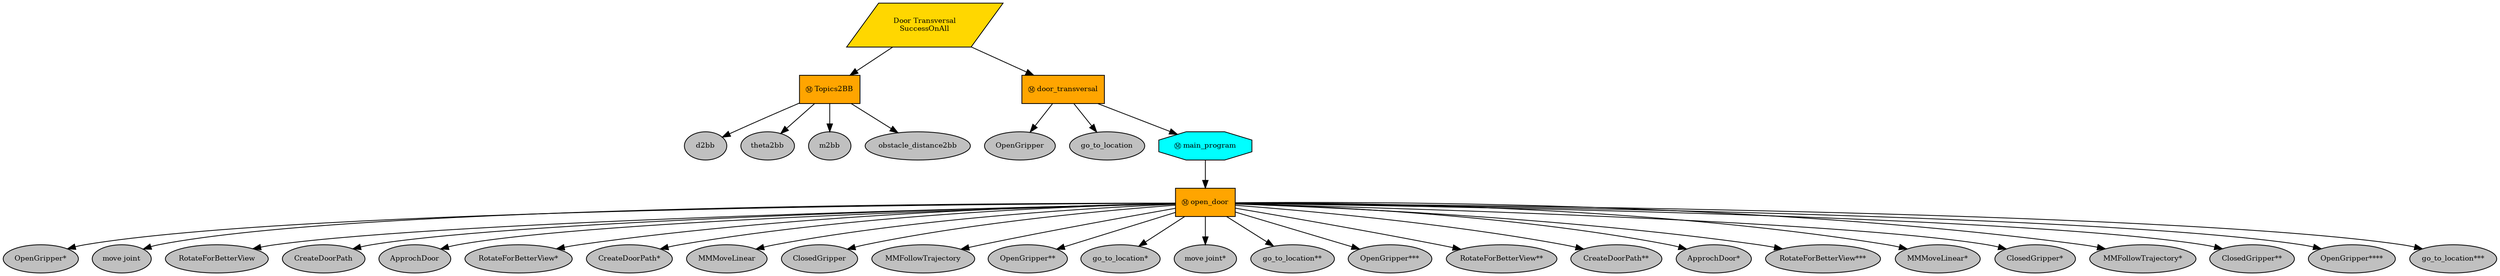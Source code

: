 digraph pastafarianism {
ordering=out;
graph [fontname="times-roman"];
node [fontname="times-roman"];
edge [fontname="times-roman"];
"Door Transversal" [fillcolor=gold, fontcolor=black, fontsize=9, label="Door Transversal\nSuccessOnAll", shape=parallelogram, style=filled];
Topics2BB [fillcolor=orange, fontcolor=black, fontsize=9, label="Ⓜ Topics2BB", shape=box, style=filled];
"Door Transversal" -> Topics2BB;
d2bb [fillcolor=gray, fontcolor=black, fontsize=9, label=d2bb, shape=ellipse, style=filled];
Topics2BB -> d2bb;
theta2bb [fillcolor=gray, fontcolor=black, fontsize=9, label=theta2bb, shape=ellipse, style=filled];
Topics2BB -> theta2bb;
m2bb [fillcolor=gray, fontcolor=black, fontsize=9, label=m2bb, shape=ellipse, style=filled];
Topics2BB -> m2bb;
obstacle_distance2bb [fillcolor=gray, fontcolor=black, fontsize=9, label=obstacle_distance2bb, shape=ellipse, style=filled];
Topics2BB -> obstacle_distance2bb;
door_transversal [fillcolor=orange, fontcolor=black, fontsize=9, label="Ⓜ door_transversal", shape=box, style=filled];
"Door Transversal" -> door_transversal;
OpenGripper [fillcolor=gray, fontcolor=black, fontsize=9, label=OpenGripper, shape=ellipse, style=filled];
door_transversal -> OpenGripper;
go_to_location [fillcolor=gray, fontcolor=black, fontsize=9, label=go_to_location, shape=ellipse, style=filled];
door_transversal -> go_to_location;
main_program [fillcolor=cyan, fontcolor=black, fontsize=9, label="Ⓜ main_program", shape=octagon, style=filled];
door_transversal -> main_program;
open_door [fillcolor=orange, fontcolor=black, fontsize=9, label="Ⓜ open_door", shape=box, style=filled];
main_program -> open_door;
"OpenGripper*" [fillcolor=gray, fontcolor=black, fontsize=9, label="OpenGripper*", shape=ellipse, style=filled];
open_door -> "OpenGripper*";
"move joint" [fillcolor=gray, fontcolor=black, fontsize=9, label="move joint", shape=ellipse, style=filled];
open_door -> "move joint";
RotateForBetterView [fillcolor=gray, fontcolor=black, fontsize=9, label=RotateForBetterView, shape=ellipse, style=filled];
open_door -> RotateForBetterView;
CreateDoorPath [fillcolor=gray, fontcolor=black, fontsize=9, label=CreateDoorPath, shape=ellipse, style=filled];
open_door -> CreateDoorPath;
ApprochDoor [fillcolor=gray, fontcolor=black, fontsize=9, label=ApprochDoor, shape=ellipse, style=filled];
open_door -> ApprochDoor;
"RotateForBetterView*" [fillcolor=gray, fontcolor=black, fontsize=9, label="RotateForBetterView*", shape=ellipse, style=filled];
open_door -> "RotateForBetterView*";
"CreateDoorPath*" [fillcolor=gray, fontcolor=black, fontsize=9, label="CreateDoorPath*", shape=ellipse, style=filled];
open_door -> "CreateDoorPath*";
MMMoveLinear [fillcolor=gray, fontcolor=black, fontsize=9, label=MMMoveLinear, shape=ellipse, style=filled];
open_door -> MMMoveLinear;
ClosedGripper [fillcolor=gray, fontcolor=black, fontsize=9, label=ClosedGripper, shape=ellipse, style=filled];
open_door -> ClosedGripper;
MMFollowTrajectory [fillcolor=gray, fontcolor=black, fontsize=9, label=MMFollowTrajectory, shape=ellipse, style=filled];
open_door -> MMFollowTrajectory;
"OpenGripper**" [fillcolor=gray, fontcolor=black, fontsize=9, label="OpenGripper**", shape=ellipse, style=filled];
open_door -> "OpenGripper**";
"go_to_location*" [fillcolor=gray, fontcolor=black, fontsize=9, label="go_to_location*", shape=ellipse, style=filled];
open_door -> "go_to_location*";
"move joint*" [fillcolor=gray, fontcolor=black, fontsize=9, label="move joint*", shape=ellipse, style=filled];
open_door -> "move joint*";
"go_to_location**" [fillcolor=gray, fontcolor=black, fontsize=9, label="go_to_location**", shape=ellipse, style=filled];
open_door -> "go_to_location**";
"OpenGripper***" [fillcolor=gray, fontcolor=black, fontsize=9, label="OpenGripper***", shape=ellipse, style=filled];
open_door -> "OpenGripper***";
"RotateForBetterView**" [fillcolor=gray, fontcolor=black, fontsize=9, label="RotateForBetterView**", shape=ellipse, style=filled];
open_door -> "RotateForBetterView**";
"CreateDoorPath**" [fillcolor=gray, fontcolor=black, fontsize=9, label="CreateDoorPath**", shape=ellipse, style=filled];
open_door -> "CreateDoorPath**";
"ApprochDoor*" [fillcolor=gray, fontcolor=black, fontsize=9, label="ApprochDoor*", shape=ellipse, style=filled];
open_door -> "ApprochDoor*";
"RotateForBetterView***" [fillcolor=gray, fontcolor=black, fontsize=9, label="RotateForBetterView***", shape=ellipse, style=filled];
open_door -> "RotateForBetterView***";
"MMMoveLinear*" [fillcolor=gray, fontcolor=black, fontsize=9, label="MMMoveLinear*", shape=ellipse, style=filled];
open_door -> "MMMoveLinear*";
"ClosedGripper*" [fillcolor=gray, fontcolor=black, fontsize=9, label="ClosedGripper*", shape=ellipse, style=filled];
open_door -> "ClosedGripper*";
"MMFollowTrajectory*" [fillcolor=gray, fontcolor=black, fontsize=9, label="MMFollowTrajectory*", shape=ellipse, style=filled];
open_door -> "MMFollowTrajectory*";
"ClosedGripper**" [fillcolor=gray, fontcolor=black, fontsize=9, label="ClosedGripper**", shape=ellipse, style=filled];
open_door -> "ClosedGripper**";
"OpenGripper****" [fillcolor=gray, fontcolor=black, fontsize=9, label="OpenGripper****", shape=ellipse, style=filled];
open_door -> "OpenGripper****";
"go_to_location***" [fillcolor=gray, fontcolor=black, fontsize=9, label="go_to_location***", shape=ellipse, style=filled];
open_door -> "go_to_location***";
}
